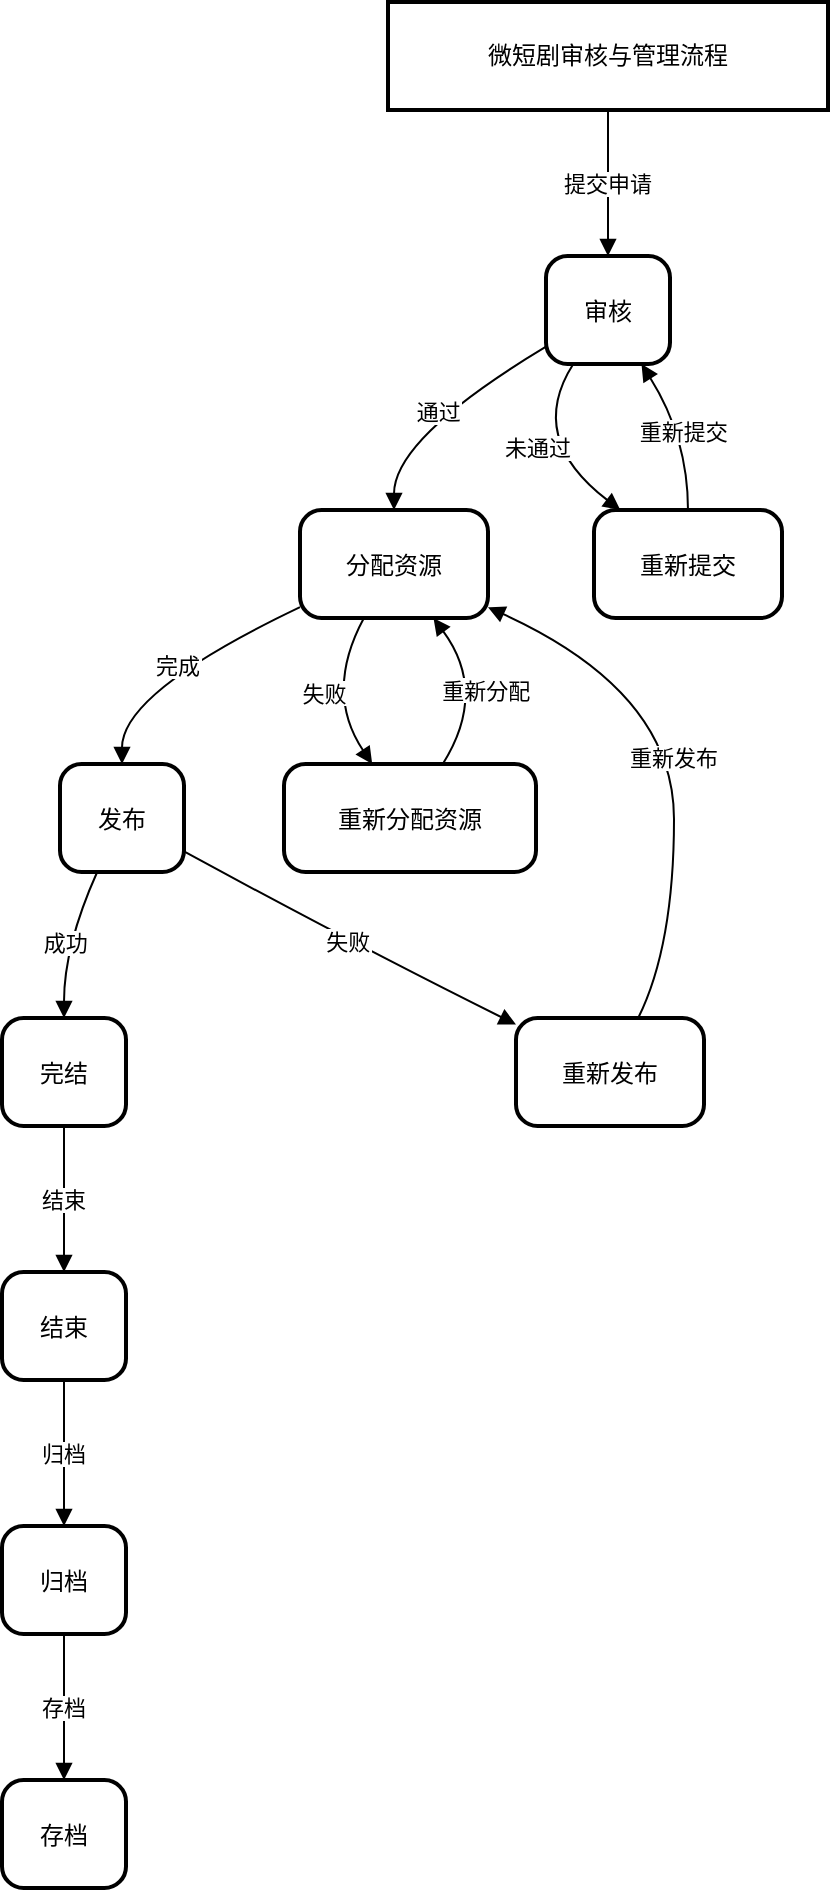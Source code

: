 <mxfile version="26.0.11">
  <diagram name="第 1 页" id="OdamMvReSj_Lz3j70eH5">
    <mxGraphModel>
      <root>
        <mxCell id="0" />
        <mxCell id="1" parent="0" />
        <mxCell id="2" value="微短剧审核与管理流程" style="whiteSpace=wrap;strokeWidth=2;" vertex="1" parent="1">
          <mxGeometry x="201" y="8" width="220" height="54" as="geometry" />
        </mxCell>
        <mxCell id="3" value="审核" style="rounded=1;arcSize=20;strokeWidth=2" vertex="1" parent="1">
          <mxGeometry x="280" y="135" width="62" height="54" as="geometry" />
        </mxCell>
        <mxCell id="4" value="分配资源" style="rounded=1;arcSize=20;strokeWidth=2" vertex="1" parent="1">
          <mxGeometry x="157" y="262" width="94" height="54" as="geometry" />
        </mxCell>
        <mxCell id="5" value="重新提交" style="rounded=1;arcSize=20;strokeWidth=2" vertex="1" parent="1">
          <mxGeometry x="304" y="262" width="94" height="54" as="geometry" />
        </mxCell>
        <mxCell id="6" value="发布" style="rounded=1;arcSize=20;strokeWidth=2" vertex="1" parent="1">
          <mxGeometry x="37" y="389" width="62" height="54" as="geometry" />
        </mxCell>
        <mxCell id="7" value="重新分配资源" style="rounded=1;arcSize=20;strokeWidth=2" vertex="1" parent="1">
          <mxGeometry x="149" y="389" width="126" height="54" as="geometry" />
        </mxCell>
        <mxCell id="8" value="完结" style="rounded=1;arcSize=20;strokeWidth=2" vertex="1" parent="1">
          <mxGeometry x="8" y="516" width="62" height="54" as="geometry" />
        </mxCell>
        <mxCell id="9" value="重新发布" style="rounded=1;arcSize=20;strokeWidth=2" vertex="1" parent="1">
          <mxGeometry x="265" y="516" width="94" height="54" as="geometry" />
        </mxCell>
        <mxCell id="10" value="结束" style="rounded=1;arcSize=20;strokeWidth=2" vertex="1" parent="1">
          <mxGeometry x="8" y="643" width="62" height="54" as="geometry" />
        </mxCell>
        <mxCell id="11" value="归档" style="rounded=1;arcSize=20;strokeWidth=2" vertex="1" parent="1">
          <mxGeometry x="8" y="770" width="62" height="54" as="geometry" />
        </mxCell>
        <mxCell id="12" value="存档" style="rounded=1;arcSize=20;strokeWidth=2" vertex="1" parent="1">
          <mxGeometry x="8" y="897" width="62" height="54" as="geometry" />
        </mxCell>
        <mxCell id="13" value="提交申请" style="curved=1;startArrow=none;endArrow=block;exitX=0.5;exitY=1;entryX=0.5;entryY=0;" edge="1" parent="1" source="2" target="3">
          <mxGeometry relative="1" as="geometry">
            <Array as="points" />
          </mxGeometry>
        </mxCell>
        <mxCell id="14" value="通过" style="curved=1;startArrow=none;endArrow=block;exitX=0;exitY=0.84;entryX=0.5;entryY=0;" edge="1" parent="1" source="3" target="4">
          <mxGeometry relative="1" as="geometry">
            <Array as="points">
              <mxPoint x="204" y="226" />
            </Array>
          </mxGeometry>
        </mxCell>
        <mxCell id="15" value="未通过" style="curved=1;startArrow=none;endArrow=block;exitX=0.22;exitY=1;entryX=0.14;entryY=0;" edge="1" parent="1" source="3" target="5">
          <mxGeometry relative="1" as="geometry">
            <Array as="points">
              <mxPoint x="270" y="226" />
            </Array>
          </mxGeometry>
        </mxCell>
        <mxCell id="16" value="完成" style="curved=1;startArrow=none;endArrow=block;exitX=0;exitY=0.9;entryX=0.5;entryY=0;" edge="1" parent="1" source="4" target="6">
          <mxGeometry relative="1" as="geometry">
            <Array as="points">
              <mxPoint x="68" y="353" />
            </Array>
          </mxGeometry>
        </mxCell>
        <mxCell id="17" value="失败" style="curved=1;startArrow=none;endArrow=block;exitX=0.34;exitY=1;entryX=0.35;entryY=0;" edge="1" parent="1" source="4" target="7">
          <mxGeometry relative="1" as="geometry">
            <Array as="points">
              <mxPoint x="169" y="353" />
            </Array>
          </mxGeometry>
        </mxCell>
        <mxCell id="18" value="重新提交" style="curved=1;startArrow=none;endArrow=block;exitX=0.5;exitY=0;entryX=0.77;entryY=1;" edge="1" parent="1" source="5" target="3">
          <mxGeometry relative="1" as="geometry">
            <Array as="points">
              <mxPoint x="351" y="226" />
            </Array>
          </mxGeometry>
        </mxCell>
        <mxCell id="19" value="重新分配" style="curved=1;startArrow=none;endArrow=block;exitX=0.63;exitY=0;entryX=0.71;entryY=1;" edge="1" parent="1" source="7" target="4">
          <mxGeometry relative="1" as="geometry">
            <Array as="points">
              <mxPoint x="251" y="353" />
            </Array>
          </mxGeometry>
        </mxCell>
        <mxCell id="20" value="成功" style="curved=1;startArrow=none;endArrow=block;exitX=0.3;exitY=1;entryX=0.5;entryY=0;" edge="1" parent="1" source="6" target="8">
          <mxGeometry relative="1" as="geometry">
            <Array as="points">
              <mxPoint x="39" y="480" />
            </Array>
          </mxGeometry>
        </mxCell>
        <mxCell id="21" value="失败" style="curved=1;startArrow=none;endArrow=block;exitX=1;exitY=0.81;entryX=0;entryY=0.06;" edge="1" parent="1" source="6" target="9">
          <mxGeometry relative="1" as="geometry">
            <Array as="points">
              <mxPoint x="186" y="480" />
            </Array>
          </mxGeometry>
        </mxCell>
        <mxCell id="22" value="重新发布" style="curved=1;startArrow=none;endArrow=block;exitX=0.65;exitY=0;entryX=1;entryY=0.9;" edge="1" parent="1" source="9" target="4">
          <mxGeometry relative="1" as="geometry">
            <Array as="points">
              <mxPoint x="344" y="480" />
              <mxPoint x="344" y="353" />
            </Array>
          </mxGeometry>
        </mxCell>
        <mxCell id="23" value="结束" style="curved=1;startArrow=none;endArrow=block;exitX=0.5;exitY=1;entryX=0.5;entryY=0;" edge="1" parent="1" source="8" target="10">
          <mxGeometry relative="1" as="geometry">
            <Array as="points" />
          </mxGeometry>
        </mxCell>
        <mxCell id="24" value="归档" style="curved=1;startArrow=none;endArrow=block;exitX=0.5;exitY=1;entryX=0.5;entryY=0;" edge="1" parent="1" source="10" target="11">
          <mxGeometry relative="1" as="geometry">
            <Array as="points" />
          </mxGeometry>
        </mxCell>
        <mxCell id="25" value="存档" style="curved=1;startArrow=none;endArrow=block;exitX=0.5;exitY=1;entryX=0.5;entryY=0;" edge="1" parent="1" source="11" target="12">
          <mxGeometry relative="1" as="geometry">
            <Array as="points" />
          </mxGeometry>
        </mxCell>
      </root>
    </mxGraphModel>
  </diagram>
</mxfile>
